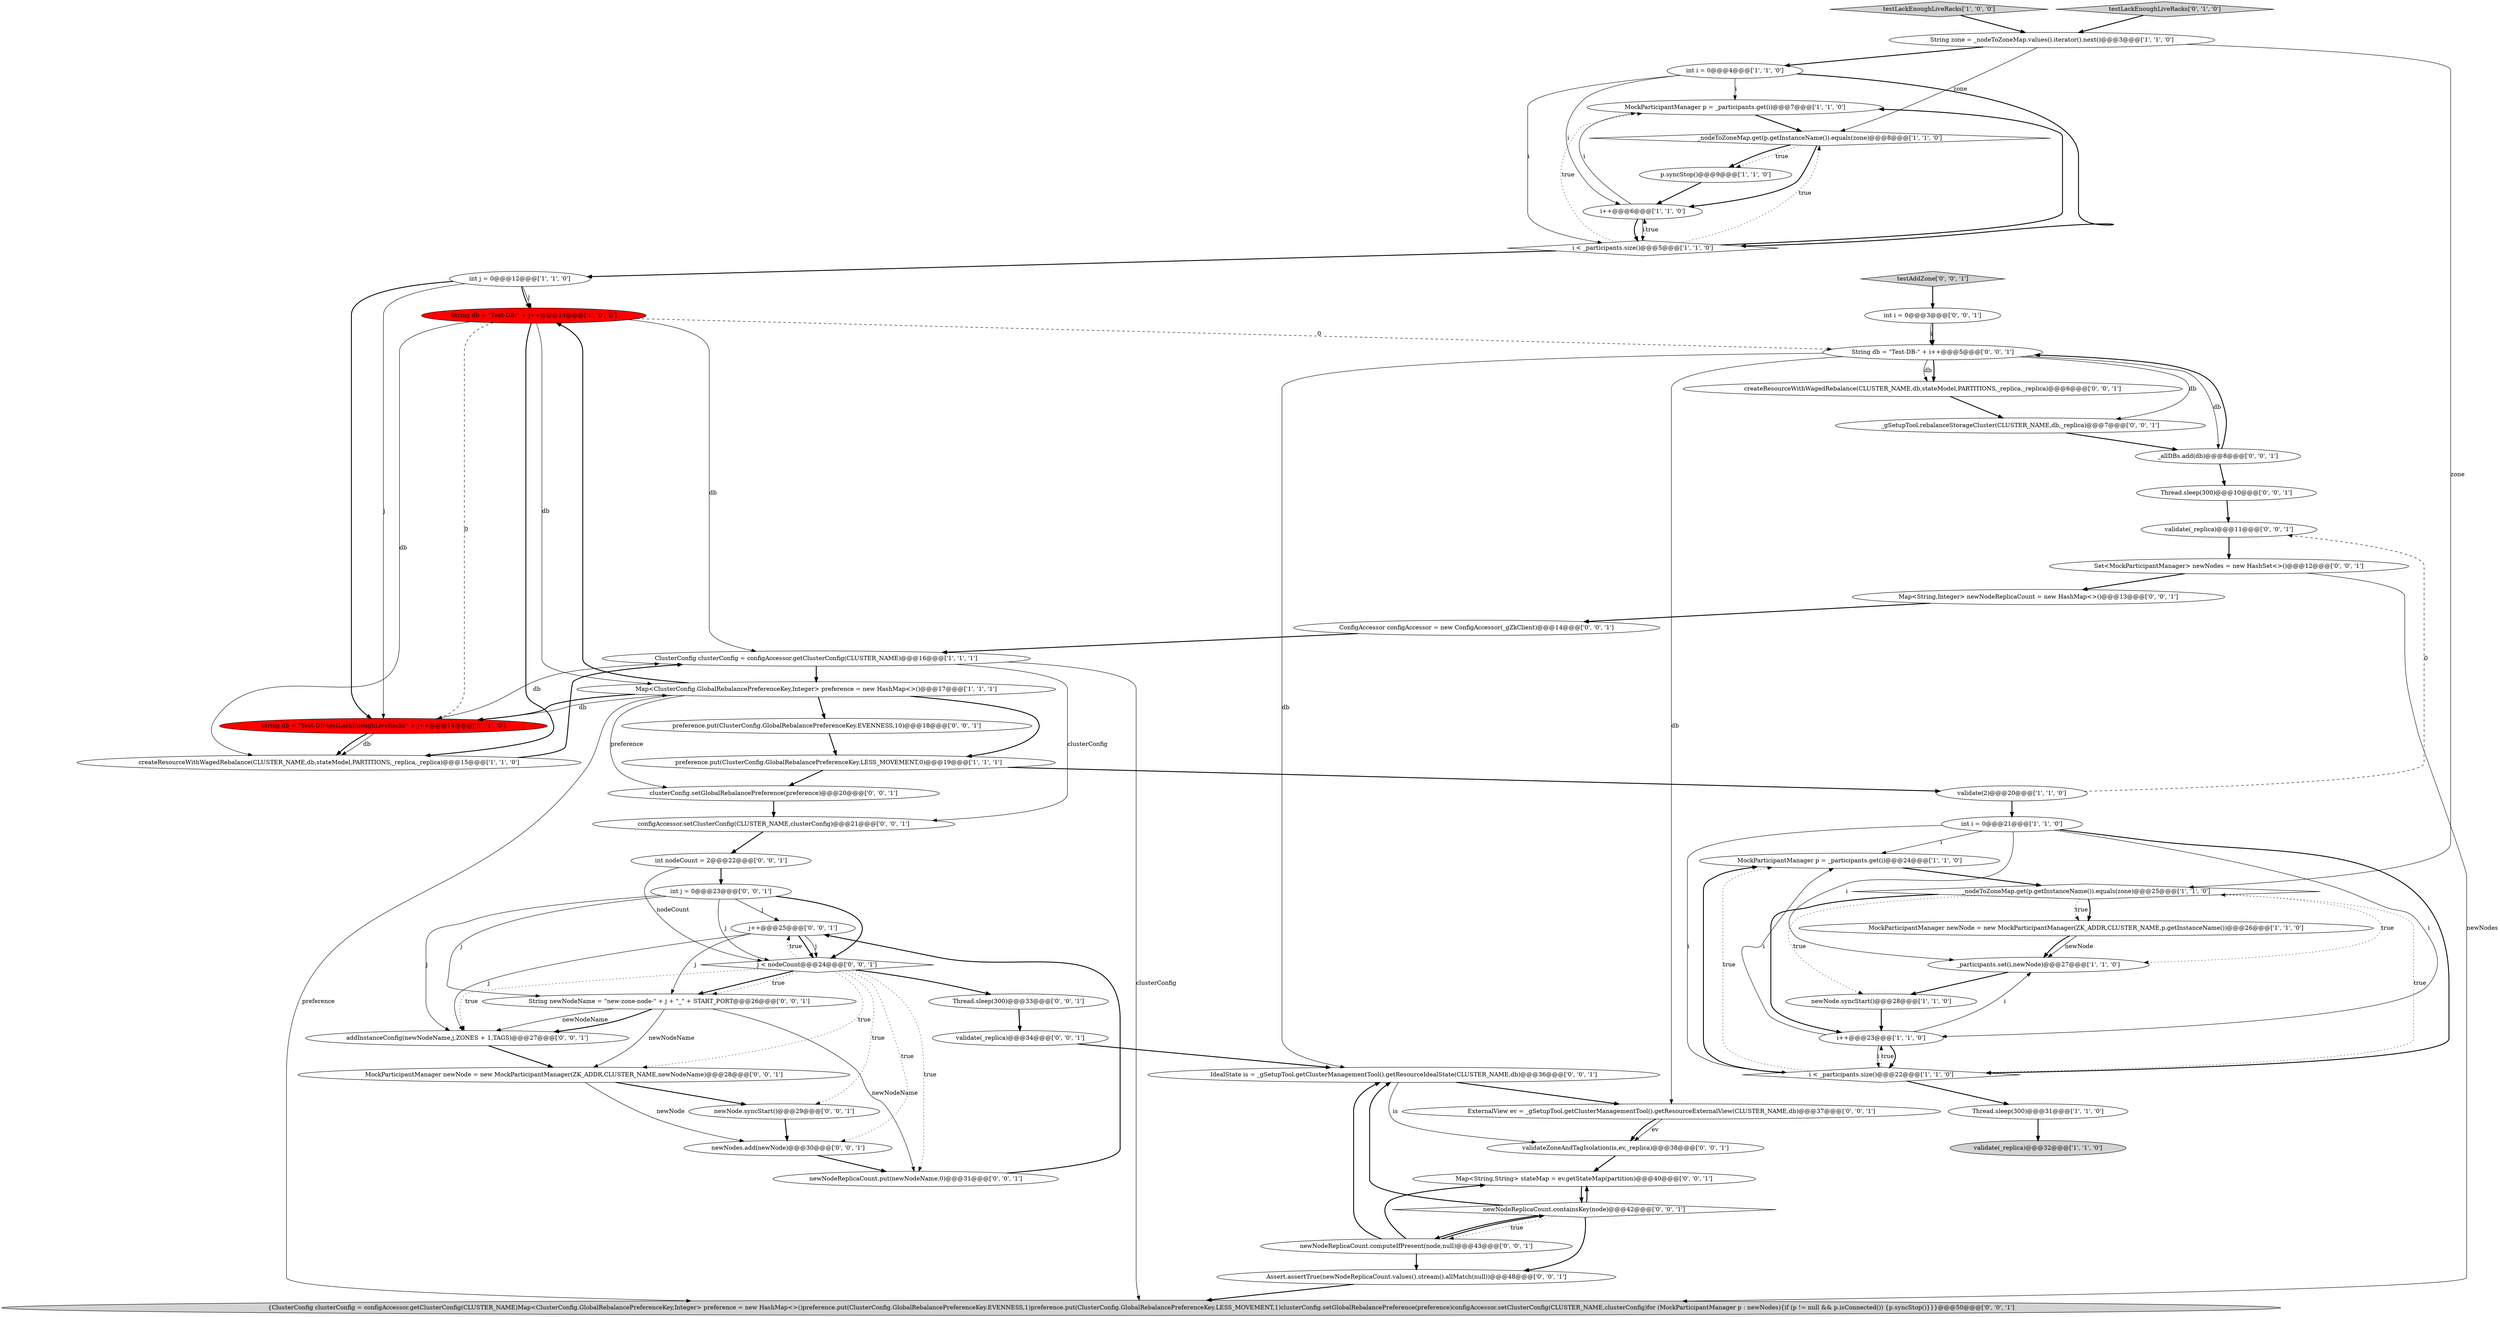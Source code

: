 digraph {
24 [style = filled, label = "MockParticipantManager p = _participants.get(i)@@@7@@@['1', '1', '0']", fillcolor = white, shape = ellipse image = "AAA0AAABBB1BBB"];
57 [style = filled, label = "String db = \"Test-DB-\" + i++@@@5@@@['0', '0', '1']", fillcolor = white, shape = ellipse image = "AAA0AAABBB3BBB"];
2 [style = filled, label = "_nodeToZoneMap.get(p.getInstanceName()).equals(zone)@@@8@@@['1', '1', '0']", fillcolor = white, shape = diamond image = "AAA0AAABBB1BBB"];
32 [style = filled, label = "newNode.syncStart()@@@29@@@['0', '0', '1']", fillcolor = white, shape = ellipse image = "AAA0AAABBB3BBB"];
0 [style = filled, label = "int i = 0@@@4@@@['1', '1', '0']", fillcolor = white, shape = ellipse image = "AAA0AAABBB1BBB"];
4 [style = filled, label = "_nodeToZoneMap.get(p.getInstanceName()).equals(zone)@@@25@@@['1', '1', '0']", fillcolor = white, shape = diamond image = "AAA0AAABBB1BBB"];
7 [style = filled, label = "validate(2)@@@20@@@['1', '1', '0']", fillcolor = white, shape = ellipse image = "AAA0AAABBB1BBB"];
54 [style = filled, label = "newNodeReplicaCount.computeIfPresent(node,null)@@@43@@@['0', '0', '1']", fillcolor = white, shape = ellipse image = "AAA0AAABBB3BBB"];
40 [style = filled, label = "preference.put(ClusterConfig.GlobalRebalancePreferenceKey.EVENNESS,10)@@@18@@@['0', '0', '1']", fillcolor = white, shape = ellipse image = "AAA0AAABBB3BBB"];
29 [style = filled, label = "validateZoneAndTagIsolation(is,ev,_replica)@@@38@@@['0', '0', '1']", fillcolor = white, shape = ellipse image = "AAA0AAABBB3BBB"];
14 [style = filled, label = "MockParticipantManager newNode = new MockParticipantManager(ZK_ADDR,CLUSTER_NAME,p.getInstanceName())@@@26@@@['1', '1', '0']", fillcolor = white, shape = ellipse image = "AAA0AAABBB1BBB"];
48 [style = filled, label = "Set<MockParticipantManager> newNodes = new HashSet<>()@@@12@@@['0', '0', '1']", fillcolor = white, shape = ellipse image = "AAA0AAABBB3BBB"];
31 [style = filled, label = "ConfigAccessor configAccessor = new ConfigAccessor(_gZkClient)@@@14@@@['0', '0', '1']", fillcolor = white, shape = ellipse image = "AAA0AAABBB3BBB"];
18 [style = filled, label = "preference.put(ClusterConfig.GlobalRebalancePreferenceKey.LESS_MOVEMENT,0)@@@19@@@['1', '1', '1']", fillcolor = white, shape = ellipse image = "AAA0AAABBB1BBB"];
53 [style = filled, label = "j++@@@25@@@['0', '0', '1']", fillcolor = white, shape = ellipse image = "AAA0AAABBB3BBB"];
51 [style = filled, label = "Thread.sleep(300)@@@33@@@['0', '0', '1']", fillcolor = white, shape = ellipse image = "AAA0AAABBB3BBB"];
45 [style = filled, label = "int j = 0@@@23@@@['0', '0', '1']", fillcolor = white, shape = ellipse image = "AAA0AAABBB3BBB"];
6 [style = filled, label = "p.syncStop()@@@9@@@['1', '1', '0']", fillcolor = white, shape = ellipse image = "AAA0AAABBB1BBB"];
1 [style = filled, label = "i++@@@6@@@['1', '1', '0']", fillcolor = white, shape = ellipse image = "AAA0AAABBB1BBB"];
55 [style = filled, label = "newNodeReplicaCount.containsKey(node)@@@42@@@['0', '0', '1']", fillcolor = white, shape = diamond image = "AAA0AAABBB3BBB"];
60 [style = filled, label = "validate(_replica)@@@34@@@['0', '0', '1']", fillcolor = white, shape = ellipse image = "AAA0AAABBB3BBB"];
38 [style = filled, label = "Assert.assertTrue(newNodeReplicaCount.values().stream().allMatch(null))@@@48@@@['0', '0', '1']", fillcolor = white, shape = ellipse image = "AAA0AAABBB3BBB"];
39 [style = filled, label = "j < nodeCount@@@24@@@['0', '0', '1']", fillcolor = white, shape = diamond image = "AAA0AAABBB3BBB"];
13 [style = filled, label = "MockParticipantManager p = _participants.get(i)@@@24@@@['1', '1', '0']", fillcolor = white, shape = ellipse image = "AAA0AAABBB1BBB"];
5 [style = filled, label = "newNode.syncStart()@@@28@@@['1', '1', '0']", fillcolor = white, shape = ellipse image = "AAA0AAABBB1BBB"];
21 [style = filled, label = "i++@@@23@@@['1', '1', '0']", fillcolor = white, shape = ellipse image = "AAA0AAABBB1BBB"];
35 [style = filled, label = "configAccessor.setClusterConfig(CLUSTER_NAME,clusterConfig)@@@21@@@['0', '0', '1']", fillcolor = white, shape = ellipse image = "AAA0AAABBB3BBB"];
41 [style = filled, label = "int nodeCount = 2@@@22@@@['0', '0', '1']", fillcolor = white, shape = ellipse image = "AAA0AAABBB3BBB"];
49 [style = filled, label = "clusterConfig.setGlobalRebalancePreference(preference)@@@20@@@['0', '0', '1']", fillcolor = white, shape = ellipse image = "AAA0AAABBB3BBB"];
52 [style = filled, label = "newNodes.add(newNode)@@@30@@@['0', '0', '1']", fillcolor = white, shape = ellipse image = "AAA0AAABBB3BBB"];
58 [style = filled, label = "Map<String,Integer> newNodeReplicaCount = new HashMap<>()@@@13@@@['0', '0', '1']", fillcolor = white, shape = ellipse image = "AAA0AAABBB3BBB"];
37 [style = filled, label = "String newNodeName = \"new-zone-node-\" + j + \"_\" + START_PORT@@@26@@@['0', '0', '1']", fillcolor = white, shape = ellipse image = "AAA0AAABBB3BBB"];
17 [style = filled, label = "String zone = _nodeToZoneMap.values().iterator().next()@@@3@@@['1', '1', '0']", fillcolor = white, shape = ellipse image = "AAA0AAABBB1BBB"];
19 [style = filled, label = "_participants.set(i,newNode)@@@27@@@['1', '1', '0']", fillcolor = white, shape = ellipse image = "AAA0AAABBB1BBB"];
28 [style = filled, label = "testAddZone['0', '0', '1']", fillcolor = lightgray, shape = diamond image = "AAA0AAABBB3BBB"];
43 [style = filled, label = "createResourceWithWagedRebalance(CLUSTER_NAME,db,stateModel,PARTITIONS,_replica,_replica)@@@6@@@['0', '0', '1']", fillcolor = white, shape = ellipse image = "AAA0AAABBB3BBB"];
9 [style = filled, label = "ClusterConfig clusterConfig = configAccessor.getClusterConfig(CLUSTER_NAME)@@@16@@@['1', '1', '1']", fillcolor = white, shape = ellipse image = "AAA0AAABBB1BBB"];
47 [style = filled, label = "newNodeReplicaCount.put(newNodeName,0)@@@31@@@['0', '0', '1']", fillcolor = white, shape = ellipse image = "AAA0AAABBB3BBB"];
56 [style = filled, label = "{ClusterConfig clusterConfig = configAccessor.getClusterConfig(CLUSTER_NAME)Map<ClusterConfig.GlobalRebalancePreferenceKey,Integer> preference = new HashMap<>()preference.put(ClusterConfig.GlobalRebalancePreferenceKey.EVENNESS,1)preference.put(ClusterConfig.GlobalRebalancePreferenceKey.LESS_MOVEMENT,1)clusterConfig.setGlobalRebalancePreference(preference)configAccessor.setClusterConfig(CLUSTER_NAME,clusterConfig)for (MockParticipantManager p : newNodes){if (p != null && p.isConnected()) {p.syncStop()}}}@@@50@@@['0', '0', '1']", fillcolor = lightgray, shape = ellipse image = "AAA0AAABBB3BBB"];
11 [style = filled, label = "i < _participants.size()@@@5@@@['1', '1', '0']", fillcolor = white, shape = diamond image = "AAA0AAABBB1BBB"];
44 [style = filled, label = "validate(_replica)@@@11@@@['0', '0', '1']", fillcolor = white, shape = ellipse image = "AAA0AAABBB3BBB"];
15 [style = filled, label = "int i = 0@@@21@@@['1', '1', '0']", fillcolor = white, shape = ellipse image = "AAA0AAABBB1BBB"];
16 [style = filled, label = "Map<ClusterConfig.GlobalRebalancePreferenceKey,Integer> preference = new HashMap<>()@@@17@@@['1', '1', '1']", fillcolor = white, shape = ellipse image = "AAA0AAABBB1BBB"];
20 [style = filled, label = "String db = \"Test-DB-\" + j++@@@14@@@['1', '0', '0']", fillcolor = red, shape = ellipse image = "AAA1AAABBB1BBB"];
8 [style = filled, label = "int j = 0@@@12@@@['1', '1', '0']", fillcolor = white, shape = ellipse image = "AAA0AAABBB1BBB"];
59 [style = filled, label = "MockParticipantManager newNode = new MockParticipantManager(ZK_ADDR,CLUSTER_NAME,newNodeName)@@@28@@@['0', '0', '1']", fillcolor = white, shape = ellipse image = "AAA0AAABBB3BBB"];
3 [style = filled, label = "Thread.sleep(300)@@@31@@@['1', '1', '0']", fillcolor = white, shape = ellipse image = "AAA0AAABBB1BBB"];
12 [style = filled, label = "i < _participants.size()@@@22@@@['1', '1', '0']", fillcolor = white, shape = diamond image = "AAA0AAABBB1BBB"];
10 [style = filled, label = "createResourceWithWagedRebalance(CLUSTER_NAME,db,stateModel,PARTITIONS,_replica,_replica)@@@15@@@['1', '1', '0']", fillcolor = white, shape = ellipse image = "AAA0AAABBB1BBB"];
42 [style = filled, label = "_allDBs.add(db)@@@8@@@['0', '0', '1']", fillcolor = white, shape = ellipse image = "AAA0AAABBB3BBB"];
46 [style = filled, label = "addInstanceConfig(newNodeName,j,ZONES + 1,TAGS)@@@27@@@['0', '0', '1']", fillcolor = white, shape = ellipse image = "AAA0AAABBB3BBB"];
22 [style = filled, label = "validate(_replica)@@@32@@@['1', '1', '0']", fillcolor = lightgray, shape = ellipse image = "AAA0AAABBB1BBB"];
23 [style = filled, label = "testLackEnoughLiveRacks['1', '0', '0']", fillcolor = lightgray, shape = diamond image = "AAA0AAABBB1BBB"];
25 [style = filled, label = "testLackEnoughLiveRacks['0', '1', '0']", fillcolor = lightgray, shape = diamond image = "AAA0AAABBB2BBB"];
36 [style = filled, label = "_gSetupTool.rebalanceStorageCluster(CLUSTER_NAME,db,_replica)@@@7@@@['0', '0', '1']", fillcolor = white, shape = ellipse image = "AAA0AAABBB3BBB"];
26 [style = filled, label = "String db = \"Test-DB-testLackEnoughLiveRacks\" + j++@@@14@@@['0', '1', '0']", fillcolor = red, shape = ellipse image = "AAA1AAABBB2BBB"];
27 [style = filled, label = "int i = 0@@@3@@@['0', '0', '1']", fillcolor = white, shape = ellipse image = "AAA0AAABBB3BBB"];
34 [style = filled, label = "Thread.sleep(300)@@@10@@@['0', '0', '1']", fillcolor = white, shape = ellipse image = "AAA0AAABBB3BBB"];
33 [style = filled, label = "ExternalView ev = _gSetupTool.getClusterManagementTool().getResourceExternalView(CLUSTER_NAME,db)@@@37@@@['0', '0', '1']", fillcolor = white, shape = ellipse image = "AAA0AAABBB3BBB"];
50 [style = filled, label = "IdealState is = _gSetupTool.getClusterManagementTool().getResourceIdealState(CLUSTER_NAME,db)@@@36@@@['0', '0', '1']", fillcolor = white, shape = ellipse image = "AAA0AAABBB3BBB"];
30 [style = filled, label = "Map<String,String> stateMap = ev.getStateMap(partition)@@@40@@@['0', '0', '1']", fillcolor = white, shape = ellipse image = "AAA0AAABBB3BBB"];
54->55 [style = bold, label=""];
1->24 [style = solid, label="i"];
29->30 [style = bold, label=""];
26->10 [style = bold, label=""];
32->52 [style = bold, label=""];
31->9 [style = bold, label=""];
2->6 [style = bold, label=""];
35->41 [style = bold, label=""];
11->1 [style = dotted, label="true"];
60->50 [style = bold, label=""];
39->47 [style = dotted, label="true"];
37->46 [style = solid, label="newNodeName"];
15->19 [style = solid, label="i"];
53->39 [style = bold, label=""];
9->16 [style = bold, label=""];
8->26 [style = solid, label="j"];
12->21 [style = dotted, label="true"];
41->39 [style = solid, label="nodeCount"];
19->5 [style = bold, label=""];
18->49 [style = bold, label=""];
52->47 [style = bold, label=""];
11->2 [style = dotted, label="true"];
8->20 [style = bold, label=""];
39->51 [style = bold, label=""];
38->56 [style = bold, label=""];
39->46 [style = dotted, label="true"];
23->17 [style = bold, label=""];
41->45 [style = bold, label=""];
7->44 [style = dashed, label="0"];
54->38 [style = bold, label=""];
46->59 [style = bold, label=""];
14->19 [style = solid, label="newNode"];
26->16 [style = solid, label="db"];
20->26 [style = dashed, label="0"];
15->21 [style = solid, label="i"];
27->57 [style = solid, label="i"];
53->39 [style = solid, label="j"];
47->53 [style = bold, label=""];
17->2 [style = solid, label="zone"];
16->40 [style = bold, label=""];
20->9 [style = solid, label="db"];
39->53 [style = dotted, label="true"];
59->32 [style = bold, label=""];
26->10 [style = solid, label="db"];
16->26 [style = bold, label=""];
4->21 [style = bold, label=""];
53->37 [style = solid, label="j"];
55->38 [style = bold, label=""];
21->13 [style = solid, label="i"];
50->29 [style = solid, label="is"];
45->37 [style = solid, label="j"];
1->11 [style = bold, label=""];
33->29 [style = bold, label=""];
5->21 [style = bold, label=""];
51->60 [style = bold, label=""];
37->46 [style = bold, label=""];
20->57 [style = dashed, label="0"];
9->35 [style = solid, label="clusterConfig"];
11->8 [style = bold, label=""];
15->12 [style = bold, label=""];
12->4 [style = dotted, label="true"];
26->9 [style = solid, label="db"];
18->7 [style = bold, label=""];
45->46 [style = solid, label="j"];
16->20 [style = bold, label=""];
11->24 [style = dotted, label="true"];
36->42 [style = bold, label=""];
39->37 [style = bold, label=""];
4->5 [style = dotted, label="true"];
48->56 [style = solid, label="newNodes"];
4->14 [style = bold, label=""];
48->58 [style = bold, label=""];
16->18 [style = bold, label=""];
37->47 [style = solid, label="newNodeName"];
49->35 [style = bold, label=""];
0->1 [style = solid, label="i"];
2->1 [style = bold, label=""];
45->53 [style = solid, label="j"];
9->56 [style = solid, label="clusterConfig"];
43->36 [style = bold, label=""];
0->11 [style = bold, label=""];
14->19 [style = bold, label=""];
11->24 [style = bold, label=""];
25->17 [style = bold, label=""];
57->42 [style = solid, label="db"];
37->59 [style = solid, label="newNodeName"];
21->12 [style = bold, label=""];
21->12 [style = solid, label="i"];
6->1 [style = bold, label=""];
12->13 [style = bold, label=""];
39->37 [style = dotted, label="true"];
12->13 [style = dotted, label="true"];
17->0 [style = bold, label=""];
55->30 [style = bold, label=""];
42->57 [style = bold, label=""];
2->6 [style = dotted, label="true"];
16->56 [style = solid, label="preference"];
57->50 [style = solid, label="db"];
34->44 [style = bold, label=""];
39->59 [style = dotted, label="true"];
1->11 [style = solid, label="i"];
57->43 [style = bold, label=""];
7->15 [style = bold, label=""];
53->46 [style = solid, label="j"];
20->10 [style = solid, label="db"];
10->9 [style = bold, label=""];
12->3 [style = bold, label=""];
50->33 [style = bold, label=""];
55->50 [style = bold, label=""];
57->43 [style = solid, label="db"];
45->39 [style = bold, label=""];
4->19 [style = dotted, label="true"];
8->20 [style = solid, label="j"];
57->33 [style = solid, label="db"];
42->34 [style = bold, label=""];
39->52 [style = dotted, label="true"];
24->2 [style = bold, label=""];
21->19 [style = solid, label="i"];
33->29 [style = solid, label="ev"];
59->52 [style = solid, label="newNode"];
54->30 [style = bold, label=""];
15->13 [style = solid, label="i"];
40->18 [style = bold, label=""];
58->31 [style = bold, label=""];
17->4 [style = solid, label="zone"];
4->14 [style = dotted, label="true"];
3->22 [style = bold, label=""];
15->12 [style = solid, label="i"];
45->39 [style = solid, label="j"];
20->10 [style = bold, label=""];
54->50 [style = bold, label=""];
30->55 [style = bold, label=""];
55->54 [style = dotted, label="true"];
16->49 [style = solid, label="preference"];
39->32 [style = dotted, label="true"];
27->57 [style = bold, label=""];
44->48 [style = bold, label=""];
0->11 [style = solid, label="i"];
20->16 [style = solid, label="db"];
0->24 [style = solid, label="i"];
57->36 [style = solid, label="db"];
28->27 [style = bold, label=""];
55->54 [style = bold, label=""];
13->4 [style = bold, label=""];
8->26 [style = bold, label=""];
}
